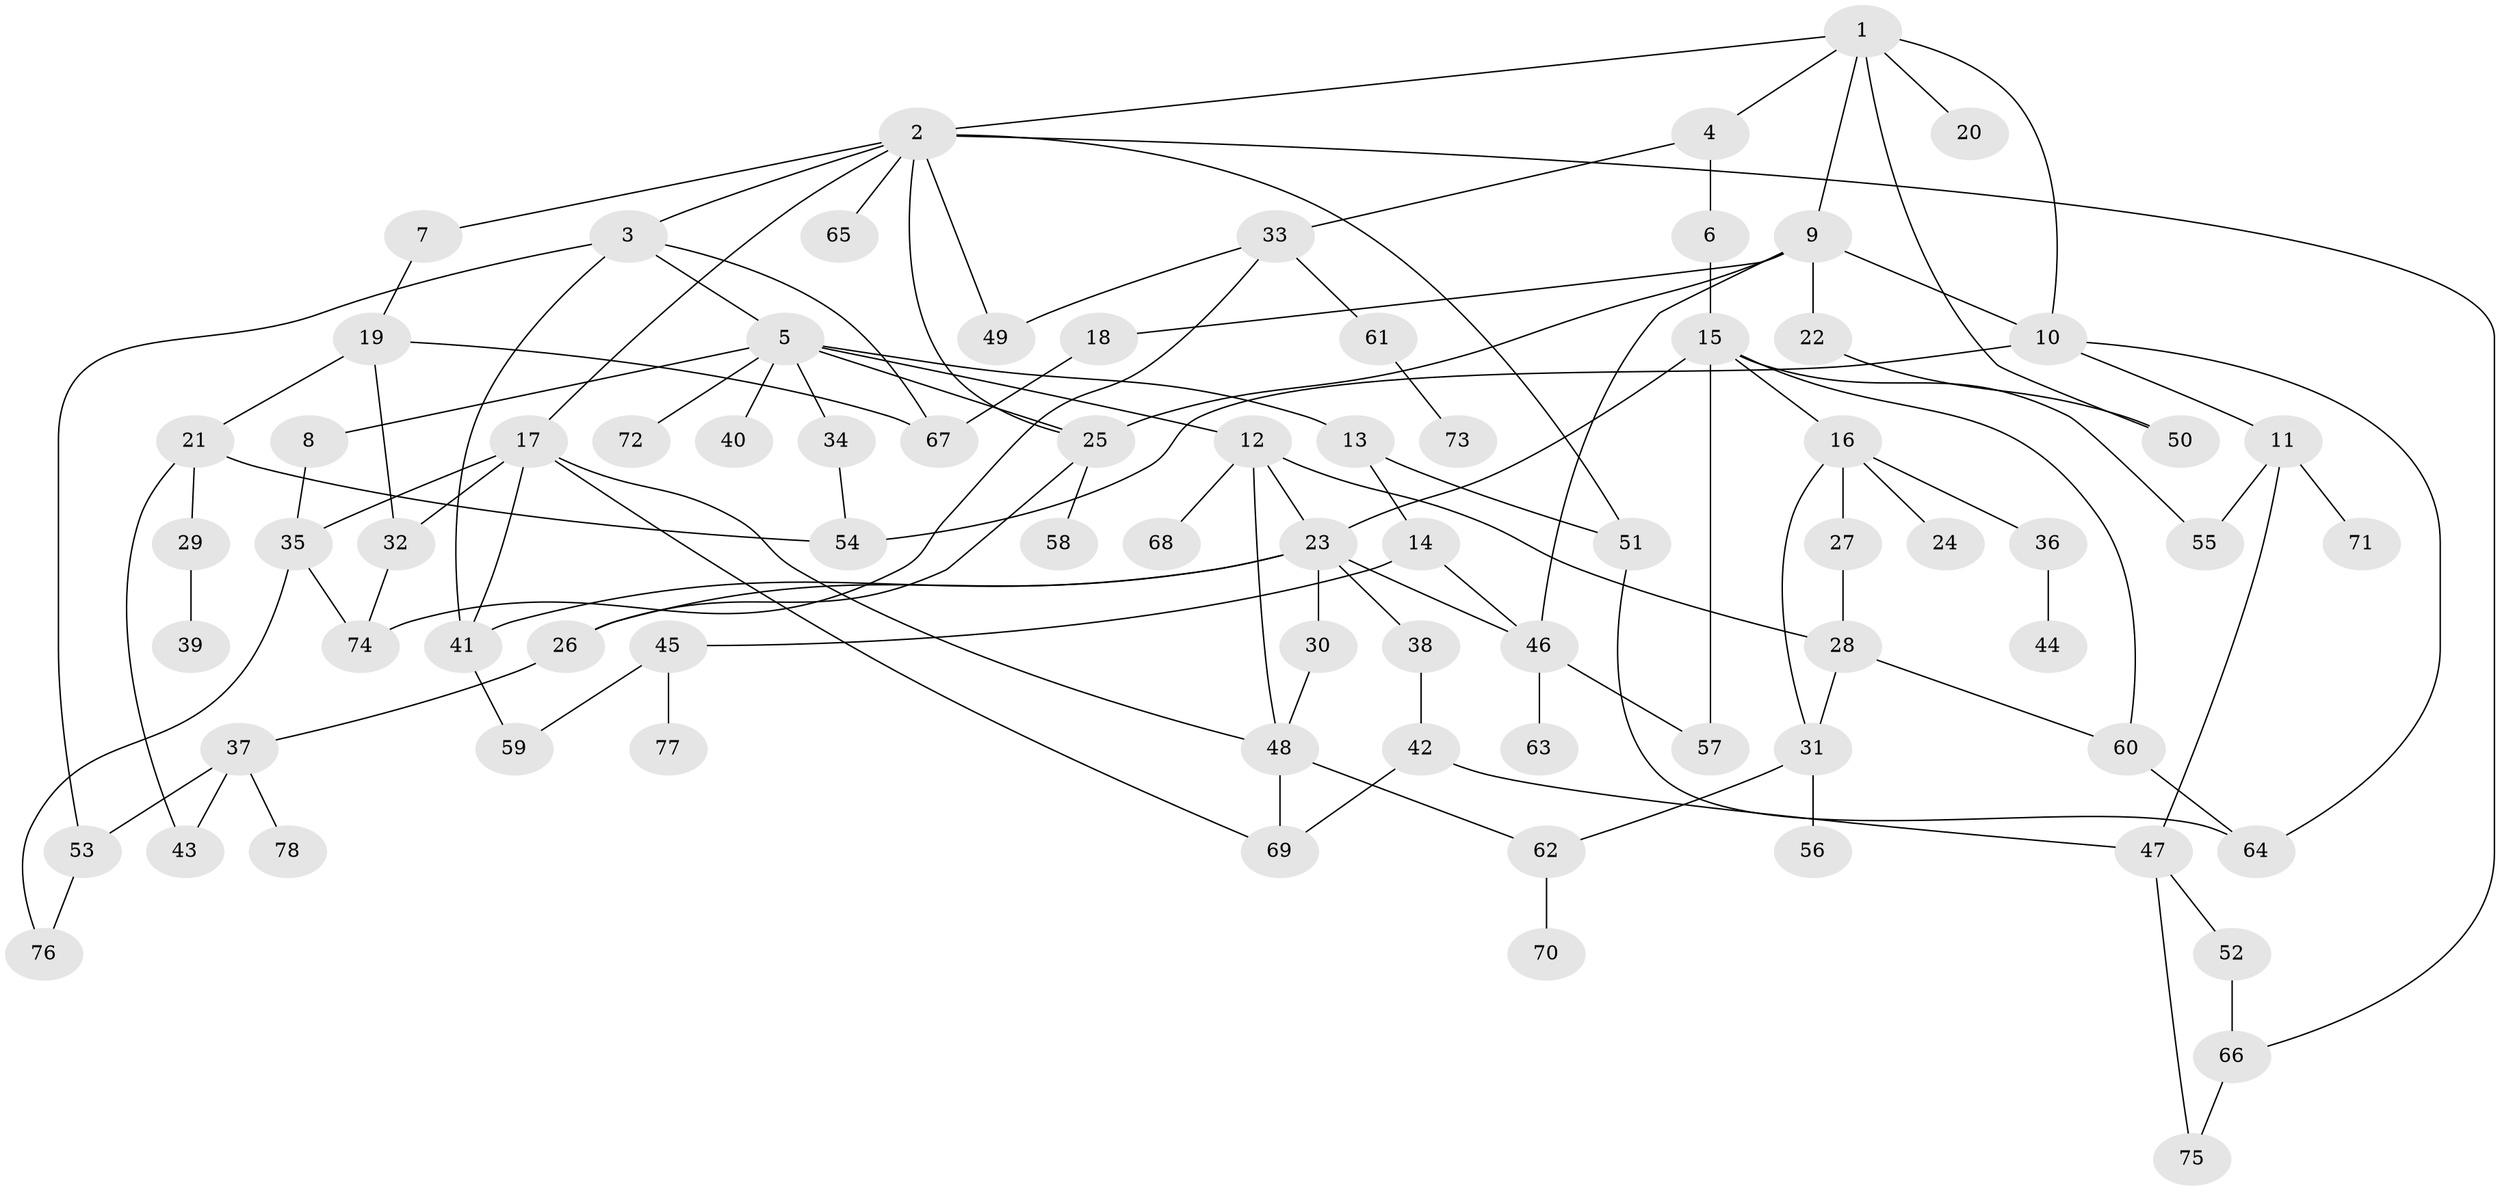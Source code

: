 // coarse degree distribution, {2: 0.24074074074074073, 7: 0.037037037037037035, 1: 0.3148148148148148, 8: 0.018518518518518517, 3: 0.1111111111111111, 10: 0.018518518518518517, 4: 0.14814814814814814, 6: 0.018518518518518517, 5: 0.07407407407407407, 11: 0.018518518518518517}
// Generated by graph-tools (version 1.1) at 2025/44/03/04/25 21:44:59]
// undirected, 78 vertices, 116 edges
graph export_dot {
graph [start="1"]
  node [color=gray90,style=filled];
  1;
  2;
  3;
  4;
  5;
  6;
  7;
  8;
  9;
  10;
  11;
  12;
  13;
  14;
  15;
  16;
  17;
  18;
  19;
  20;
  21;
  22;
  23;
  24;
  25;
  26;
  27;
  28;
  29;
  30;
  31;
  32;
  33;
  34;
  35;
  36;
  37;
  38;
  39;
  40;
  41;
  42;
  43;
  44;
  45;
  46;
  47;
  48;
  49;
  50;
  51;
  52;
  53;
  54;
  55;
  56;
  57;
  58;
  59;
  60;
  61;
  62;
  63;
  64;
  65;
  66;
  67;
  68;
  69;
  70;
  71;
  72;
  73;
  74;
  75;
  76;
  77;
  78;
  1 -- 2;
  1 -- 4;
  1 -- 9;
  1 -- 10;
  1 -- 20;
  1 -- 50;
  2 -- 3;
  2 -- 7;
  2 -- 17;
  2 -- 65;
  2 -- 49;
  2 -- 51;
  2 -- 66;
  2 -- 25;
  3 -- 5;
  3 -- 41;
  3 -- 53;
  3 -- 67;
  4 -- 6;
  4 -- 33;
  5 -- 8;
  5 -- 12;
  5 -- 13;
  5 -- 25;
  5 -- 34;
  5 -- 40;
  5 -- 72;
  6 -- 15;
  7 -- 19;
  8 -- 35;
  9 -- 18;
  9 -- 22;
  9 -- 25;
  9 -- 46;
  9 -- 10;
  10 -- 11;
  10 -- 64;
  10 -- 54;
  11 -- 47;
  11 -- 55;
  11 -- 71;
  12 -- 23;
  12 -- 28;
  12 -- 68;
  12 -- 48;
  13 -- 14;
  13 -- 51;
  14 -- 45;
  14 -- 46;
  15 -- 16;
  15 -- 23;
  15 -- 57;
  15 -- 60;
  15 -- 55;
  16 -- 24;
  16 -- 27;
  16 -- 31;
  16 -- 36;
  17 -- 32;
  17 -- 69;
  17 -- 48;
  17 -- 35;
  17 -- 41;
  18 -- 67;
  19 -- 21;
  19 -- 32;
  19 -- 67;
  21 -- 29;
  21 -- 43;
  21 -- 54;
  22 -- 50;
  23 -- 26;
  23 -- 30;
  23 -- 38;
  23 -- 46;
  23 -- 41;
  25 -- 58;
  25 -- 26;
  26 -- 37;
  27 -- 28;
  28 -- 60;
  28 -- 31;
  29 -- 39;
  30 -- 48;
  31 -- 56;
  31 -- 62;
  32 -- 74;
  33 -- 49;
  33 -- 61;
  33 -- 74;
  34 -- 54;
  35 -- 76;
  35 -- 74;
  36 -- 44;
  37 -- 78;
  37 -- 53;
  37 -- 43;
  38 -- 42;
  41 -- 59;
  42 -- 69;
  42 -- 47;
  45 -- 59;
  45 -- 77;
  46 -- 57;
  46 -- 63;
  47 -- 52;
  47 -- 75;
  48 -- 62;
  48 -- 69;
  51 -- 64;
  52 -- 66;
  53 -- 76;
  60 -- 64;
  61 -- 73;
  62 -- 70;
  66 -- 75;
}
